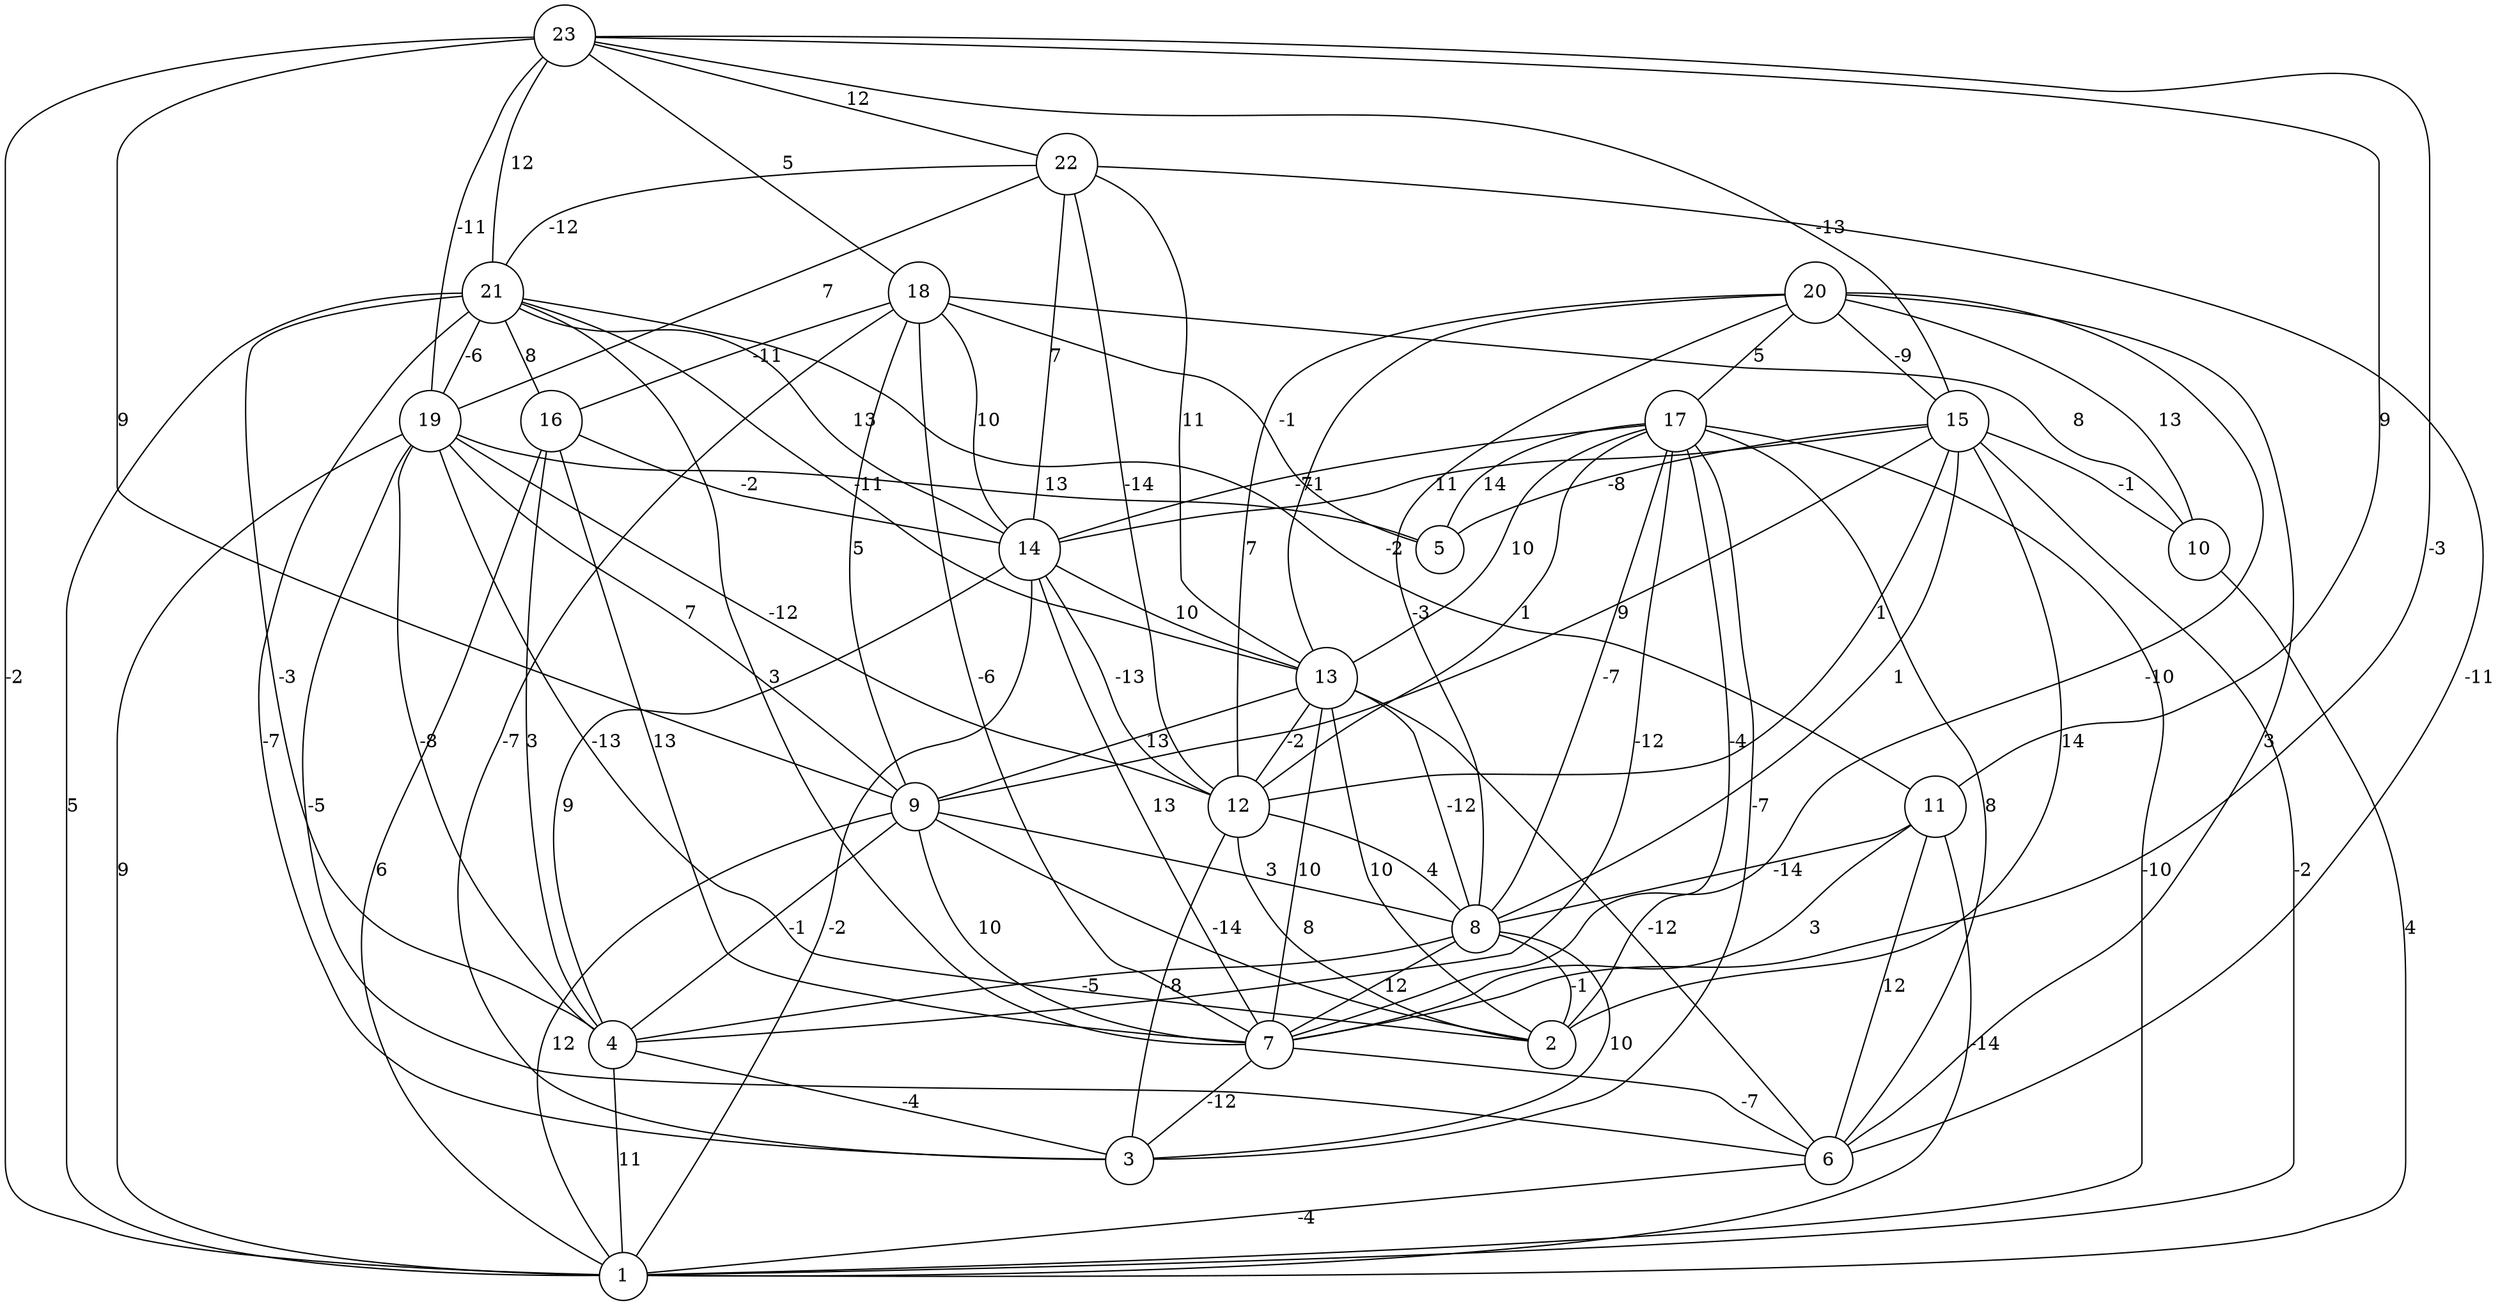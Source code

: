 graph { 
	 fontname="Helvetica,Arial,sans-serif" 
	 node [shape = circle]; 
	 23 -- 1 [label = "-2"];
	 23 -- 7 [label = "-3"];
	 23 -- 9 [label = "9"];
	 23 -- 11 [label = "9"];
	 23 -- 15 [label = "-13"];
	 23 -- 18 [label = "5"];
	 23 -- 19 [label = "-11"];
	 23 -- 21 [label = "12"];
	 23 -- 22 [label = "12"];
	 22 -- 6 [label = "-11"];
	 22 -- 12 [label = "-14"];
	 22 -- 13 [label = "11"];
	 22 -- 14 [label = "7"];
	 22 -- 19 [label = "7"];
	 22 -- 21 [label = "-12"];
	 21 -- 1 [label = "5"];
	 21 -- 3 [label = "-7"];
	 21 -- 4 [label = "-3"];
	 21 -- 7 [label = "3"];
	 21 -- 11 [label = "-2"];
	 21 -- 13 [label = "-11"];
	 21 -- 14 [label = "13"];
	 21 -- 16 [label = "8"];
	 21 -- 19 [label = "-6"];
	 20 -- 6 [label = "3"];
	 20 -- 7 [label = "-10"];
	 20 -- 8 [label = "-3"];
	 20 -- 10 [label = "13"];
	 20 -- 12 [label = "7"];
	 20 -- 13 [label = "-1"];
	 20 -- 15 [label = "-9"];
	 20 -- 17 [label = "5"];
	 19 -- 1 [label = "9"];
	 19 -- 2 [label = "-13"];
	 19 -- 4 [label = "-8"];
	 19 -- 5 [label = "13"];
	 19 -- 6 [label = "-5"];
	 19 -- 9 [label = "7"];
	 19 -- 12 [label = "-12"];
	 18 -- 3 [label = "-7"];
	 18 -- 5 [label = "-1"];
	 18 -- 7 [label = "-6"];
	 18 -- 9 [label = "5"];
	 18 -- 10 [label = "8"];
	 18 -- 14 [label = "10"];
	 18 -- 16 [label = "-11"];
	 17 -- 1 [label = "-10"];
	 17 -- 2 [label = "-4"];
	 17 -- 3 [label = "-7"];
	 17 -- 4 [label = "-12"];
	 17 -- 5 [label = "14"];
	 17 -- 6 [label = "8"];
	 17 -- 8 [label = "-7"];
	 17 -- 12 [label = "1"];
	 17 -- 13 [label = "10"];
	 17 -- 14 [label = "-7"];
	 16 -- 1 [label = "6"];
	 16 -- 4 [label = "3"];
	 16 -- 7 [label = "13"];
	 16 -- 14 [label = "-2"];
	 15 -- 1 [label = "-2"];
	 15 -- 2 [label = "14"];
	 15 -- 5 [label = "-8"];
	 15 -- 8 [label = "1"];
	 15 -- 9 [label = "9"];
	 15 -- 10 [label = "-1"];
	 15 -- 12 [label = "1"];
	 15 -- 14 [label = "11"];
	 14 -- 1 [label = "-2"];
	 14 -- 4 [label = "9"];
	 14 -- 7 [label = "13"];
	 14 -- 12 [label = "-13"];
	 14 -- 13 [label = "10"];
	 13 -- 2 [label = "10"];
	 13 -- 6 [label = "-12"];
	 13 -- 7 [label = "10"];
	 13 -- 8 [label = "-12"];
	 13 -- 9 [label = "13"];
	 13 -- 12 [label = "-2"];
	 12 -- 2 [label = "8"];
	 12 -- 3 [label = "-8"];
	 12 -- 8 [label = "4"];
	 11 -- 1 [label = "-14"];
	 11 -- 6 [label = "12"];
	 11 -- 7 [label = "3"];
	 11 -- 8 [label = "-14"];
	 10 -- 1 [label = "4"];
	 9 -- 1 [label = "12"];
	 9 -- 2 [label = "-14"];
	 9 -- 4 [label = "-1"];
	 9 -- 7 [label = "10"];
	 9 -- 8 [label = "3"];
	 8 -- 2 [label = "-1"];
	 8 -- 3 [label = "10"];
	 8 -- 4 [label = "-5"];
	 8 -- 7 [label = "12"];
	 7 -- 3 [label = "-12"];
	 7 -- 6 [label = "-7"];
	 6 -- 1 [label = "-4"];
	 4 -- 1 [label = "11"];
	 4 -- 3 [label = "-4"];
	 1;
	 2;
	 3;
	 4;
	 5;
	 6;
	 7;
	 8;
	 9;
	 10;
	 11;
	 12;
	 13;
	 14;
	 15;
	 16;
	 17;
	 18;
	 19;
	 20;
	 21;
	 22;
	 23;
}
